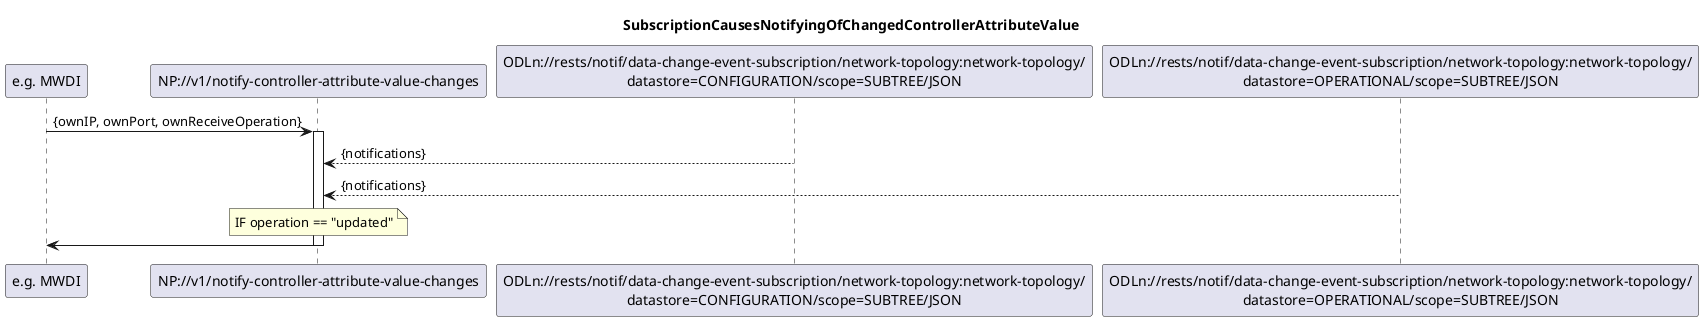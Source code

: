 @startuml is011_NotifyingOfChangedControllerAttributeValue
skinparam responseMessageBelowArrow true

title SubscriptionCausesNotifyingOfChangedControllerAttributeValue

participant "e.g. MWDI" as Subscriber
participant "NP://v1/notify-controller-attribute-value-changes" as NP_notifyChanges
participant "ODLn://rests/notif/data-change-event-subscription/network-topology:network-topology/\ndatastore=CONFIGURATION/scope=SUBTREE/JSON" as Configuration
participant "ODLn://rests/notif/data-change-event-subscription/network-topology:network-topology/\ndatastore=OPERATIONAL/scope=SUBTREE/JSON" as Operational

Subscriber -> NP_notifyChanges: {ownIP, ownPort, ownReceiveOperation}
activate NP_notifyChanges

Configuration --> NP_notifyChanges: {notifications}
Operational --> NP_notifyChanges: {notifications}

note over NP_notifyChanges
IF operation == "updated"
end note

Subscriber <- NP_notifyChanges

deactivate NP_notifyChanges

@enduml
